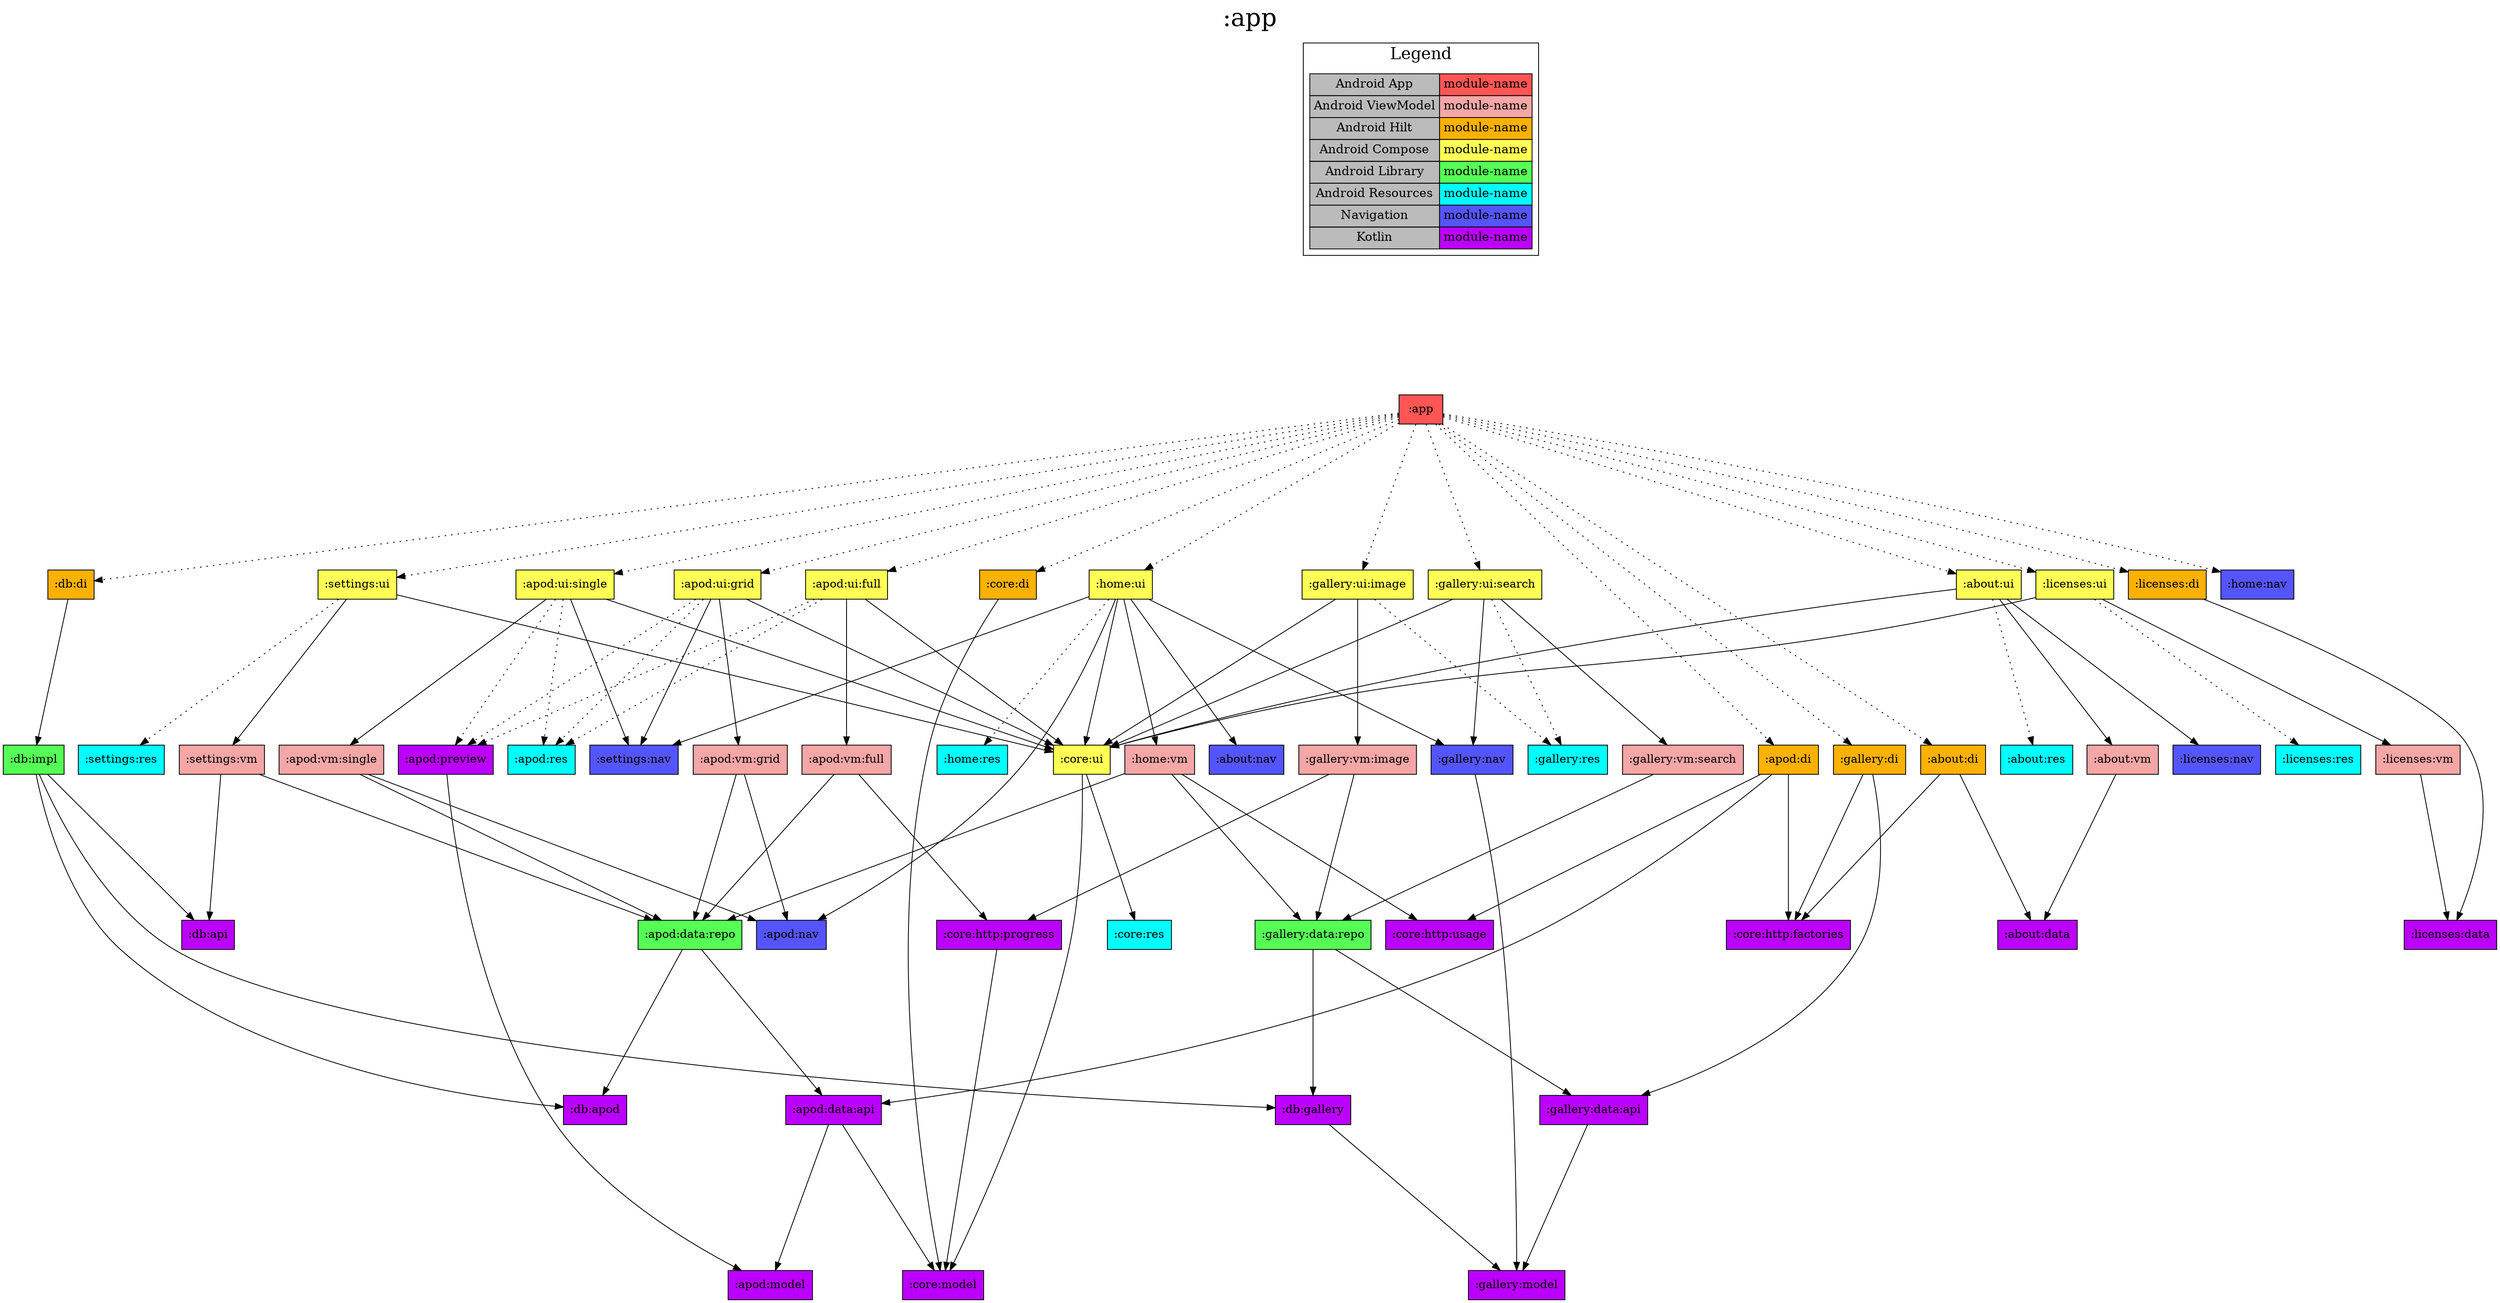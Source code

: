digraph {
edge ["dir"="forward"]
graph ["dpi"="100","label"=":app","labelloc"="t","fontsize"="30","ranksep"="2.5","rankdir"="TB"]
node ["style"="filled"]
":app" ["fillcolor"="#FF5555","shape"="box"]
":about:di" ["fillcolor"="#FCB103","shape"="box"]
":about:data" ["fillcolor"="#BB00FF","shape"="box"]
":core:http:factories" ["fillcolor"="#BB00FF","shape"="box"]
":about:ui" ["fillcolor"="#FFFF55","shape"="box"]
":about:vm" ["fillcolor"="#F5A6A6","shape"="box"]
":core:ui" ["fillcolor"="#FFFF55","shape"="box"]
":core:model" ["fillcolor"="#BB00FF","shape"="box"]
":core:res" ["fillcolor"="#00FFFF","shape"="box"]
":licenses:nav" ["fillcolor"="#5555FF","shape"="box"]
":about:res" ["fillcolor"="#00FFFF","shape"="box"]
":apod:di" ["fillcolor"="#FCB103","shape"="box"]
":apod:data:api" ["fillcolor"="#BB00FF","shape"="box"]
":apod:model" ["fillcolor"="#BB00FF","shape"="box"]
":core:http:usage" ["fillcolor"="#BB00FF","shape"="box"]
":apod:ui:full" ["fillcolor"="#FFFF55","shape"="box"]
":apod:vm:full" ["fillcolor"="#F5A6A6","shape"="box"]
":apod:data:repo" ["fillcolor"="#55FF55","shape"="box"]
":db:apod" ["fillcolor"="#BB00FF","shape"="box"]
":core:http:progress" ["fillcolor"="#BB00FF","shape"="box"]
":apod:preview" ["fillcolor"="#BB00FF","shape"="box"]
":apod:res" ["fillcolor"="#00FFFF","shape"="box"]
":apod:ui:grid" ["fillcolor"="#FFFF55","shape"="box"]
":apod:vm:grid" ["fillcolor"="#F5A6A6","shape"="box"]
":apod:nav" ["fillcolor"="#5555FF","shape"="box"]
":settings:nav" ["fillcolor"="#5555FF","shape"="box"]
":apod:ui:single" ["fillcolor"="#FFFF55","shape"="box"]
":apod:vm:single" ["fillcolor"="#F5A6A6","shape"="box"]
":core:di" ["fillcolor"="#FCB103","shape"="box"]
":db:di" ["fillcolor"="#FCB103","shape"="box"]
":db:impl" ["fillcolor"="#55FF55","shape"="box"]
":db:api" ["fillcolor"="#BB00FF","shape"="box"]
":db:gallery" ["fillcolor"="#BB00FF","shape"="box"]
":gallery:model" ["fillcolor"="#BB00FF","shape"="box"]
":gallery:di" ["fillcolor"="#FCB103","shape"="box"]
":gallery:data:api" ["fillcolor"="#BB00FF","shape"="box"]
":gallery:ui:image" ["fillcolor"="#FFFF55","shape"="box"]
":gallery:vm:image" ["fillcolor"="#F5A6A6","shape"="box"]
":gallery:data:repo" ["fillcolor"="#55FF55","shape"="box"]
":gallery:res" ["fillcolor"="#00FFFF","shape"="box"]
":gallery:ui:search" ["fillcolor"="#FFFF55","shape"="box"]
":gallery:nav" ["fillcolor"="#5555FF","shape"="box"]
":gallery:vm:search" ["fillcolor"="#F5A6A6","shape"="box"]
":home:nav" ["fillcolor"="#5555FF","shape"="box"]
":home:ui" ["fillcolor"="#FFFF55","shape"="box"]
":about:nav" ["fillcolor"="#5555FF","shape"="box"]
":home:vm" ["fillcolor"="#F5A6A6","shape"="box"]
":home:res" ["fillcolor"="#00FFFF","shape"="box"]
":licenses:di" ["fillcolor"="#FCB103","shape"="box"]
":licenses:data" ["fillcolor"="#BB00FF","shape"="box"]
":licenses:ui" ["fillcolor"="#FFFF55","shape"="box"]
":licenses:vm" ["fillcolor"="#F5A6A6","shape"="box"]
":licenses:res" ["fillcolor"="#00FFFF","shape"="box"]
":settings:ui" ["fillcolor"="#FFFF55","shape"="box"]
":settings:vm" ["fillcolor"="#F5A6A6","shape"="box"]
":settings:res" ["fillcolor"="#00FFFF","shape"="box"]
{
edge ["dir"="none"]
graph ["rank"="same"]
}
":app" -> ":about:di" ["style"="dotted"]
":app" -> ":about:ui" ["style"="dotted"]
":app" -> ":apod:di" ["style"="dotted"]
":app" -> ":apod:ui:full" ["style"="dotted"]
":app" -> ":apod:ui:grid" ["style"="dotted"]
":app" -> ":apod:ui:single" ["style"="dotted"]
":app" -> ":core:di" ["style"="dotted"]
":app" -> ":db:di" ["style"="dotted"]
":app" -> ":gallery:di" ["style"="dotted"]
":app" -> ":gallery:ui:image" ["style"="dotted"]
":app" -> ":gallery:ui:search" ["style"="dotted"]
":app" -> ":home:nav" ["style"="dotted"]
":app" -> ":home:ui" ["style"="dotted"]
":app" -> ":licenses:di" ["style"="dotted"]
":app" -> ":licenses:ui" ["style"="dotted"]
":app" -> ":settings:ui" ["style"="dotted"]
":about:di" -> ":about:data"
":about:di" -> ":core:http:factories"
":about:ui" -> ":about:vm"
":about:ui" -> ":core:ui"
":about:ui" -> ":licenses:nav"
":about:ui" -> ":about:res" ["style"="dotted"]
":about:vm" -> ":about:data"
":core:ui" -> ":core:model"
":core:ui" -> ":core:res"
":apod:di" -> ":apod:data:api"
":apod:di" -> ":core:http:factories"
":apod:di" -> ":core:http:usage"
":apod:data:api" -> ":apod:model"
":apod:data:api" -> ":core:model"
":apod:ui:full" -> ":apod:vm:full"
":apod:ui:full" -> ":core:ui"
":apod:ui:full" -> ":apod:preview" ["style"="dotted"]
":apod:ui:full" -> ":apod:res" ["style"="dotted"]
":apod:vm:full" -> ":apod:data:repo"
":apod:vm:full" -> ":core:http:progress"
":apod:data:repo" -> ":apod:data:api"
":apod:data:repo" -> ":db:apod"
":core:http:progress" -> ":core:model"
":apod:preview" -> ":apod:model"
":apod:ui:grid" -> ":apod:vm:grid"
":apod:ui:grid" -> ":core:ui"
":apod:ui:grid" -> ":settings:nav"
":apod:ui:grid" -> ":apod:preview" ["style"="dotted"]
":apod:ui:grid" -> ":apod:res" ["style"="dotted"]
":apod:vm:grid" -> ":apod:data:repo"
":apod:vm:grid" -> ":apod:nav"
":apod:ui:single" -> ":apod:vm:single"
":apod:ui:single" -> ":core:ui"
":apod:ui:single" -> ":settings:nav"
":apod:ui:single" -> ":apod:preview" ["style"="dotted"]
":apod:ui:single" -> ":apod:res" ["style"="dotted"]
":apod:vm:single" -> ":apod:data:repo"
":apod:vm:single" -> ":apod:nav"
":core:di" -> ":core:model"
":db:di" -> ":db:impl"
":db:impl" -> ":db:api"
":db:impl" -> ":db:apod"
":db:impl" -> ":db:gallery"
":db:gallery" -> ":gallery:model"
":gallery:di" -> ":core:http:factories"
":gallery:di" -> ":gallery:data:api"
":gallery:data:api" -> ":gallery:model"
":gallery:ui:image" -> ":core:ui"
":gallery:ui:image" -> ":gallery:vm:image"
":gallery:ui:image" -> ":gallery:res" ["style"="dotted"]
":gallery:vm:image" -> ":core:http:progress"
":gallery:vm:image" -> ":gallery:data:repo"
":gallery:data:repo" -> ":db:gallery"
":gallery:data:repo" -> ":gallery:data:api"
":gallery:ui:search" -> ":core:ui"
":gallery:ui:search" -> ":gallery:nav"
":gallery:ui:search" -> ":gallery:vm:search"
":gallery:ui:search" -> ":gallery:res" ["style"="dotted"]
":gallery:nav" -> ":gallery:model"
":gallery:vm:search" -> ":gallery:data:repo"
":home:ui" -> ":about:nav"
":home:ui" -> ":apod:nav"
":home:ui" -> ":core:ui"
":home:ui" -> ":gallery:nav"
":home:ui" -> ":home:vm"
":home:ui" -> ":settings:nav"
":home:ui" -> ":home:res" ["style"="dotted"]
":home:vm" -> ":apod:data:repo"
":home:vm" -> ":core:http:usage"
":home:vm" -> ":gallery:data:repo"
":licenses:di" -> ":licenses:data"
":licenses:ui" -> ":core:ui"
":licenses:ui" -> ":licenses:vm"
":licenses:ui" -> ":licenses:res" ["style"="dotted"]
":licenses:vm" -> ":licenses:data"
":settings:ui" -> ":core:ui"
":settings:ui" -> ":settings:vm"
":settings:ui" -> ":settings:res" ["style"="dotted"]
":settings:vm" -> ":apod:data:repo"
":settings:vm" -> ":db:api"
subgraph "cluster_legend" {
edge ["dir"="none"]
graph ["label"="Legend","fontsize"="20"]
"Legend" ["style"="filled","fillcolor"="#bbbbbb","shape"="none","margin"="0","fontsize"="15","label"=<
<TABLE BORDER="0" CELLBORDER="1" CELLSPACING="0" CELLPADDING="4">
<TR><TD>Android App</TD><TD BGCOLOR="#FF5555">module-name</TD></TR>
<TR><TD>Android ViewModel</TD><TD BGCOLOR="#F5A6A6">module-name</TD></TR>
<TR><TD>Android Hilt</TD><TD BGCOLOR="#FCB103">module-name</TD></TR>
<TR><TD>Android Compose</TD><TD BGCOLOR="#FFFF55">module-name</TD></TR>
<TR><TD>Android Library</TD><TD BGCOLOR="#55FF55">module-name</TD></TR>
<TR><TD>Android Resources</TD><TD BGCOLOR="#00FFFF">module-name</TD></TR>
<TR><TD>Navigation</TD><TD BGCOLOR="#5555FF">module-name</TD></TR>
<TR><TD>Kotlin</TD><TD BGCOLOR="#BB00FF">module-name</TD></TR>
</TABLE>
>]
} -> ":app" ["style"="invis"]
}